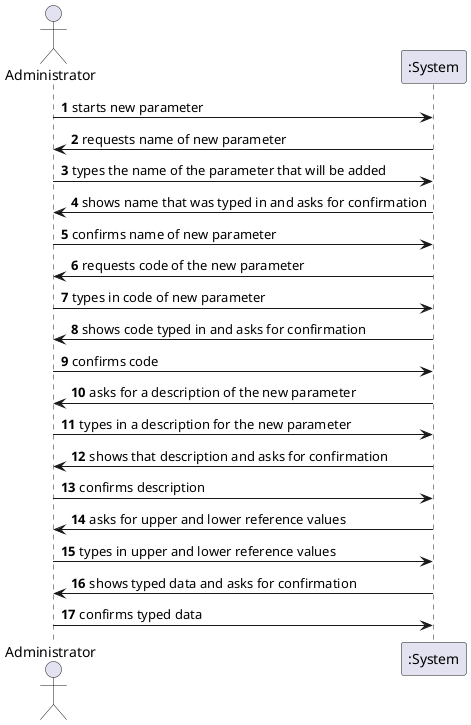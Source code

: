 @startuml

autonumber

actor Administrator

Administrator -> ":System": starts new parameter
":System" -> Administrator: requests name of new parameter
Administrator -> ":System": types the name of the parameter that will be added
":System" -> Administrator: shows name that was typed in and asks for confirmation
Administrator -> ":System": confirms name of new parameter
":System" -> Administrator: requests code of the new parameter
Administrator -> ":System": types in code of new parameter
":System" -> Administrator: shows code typed in and asks for confirmation
Administrator -> ":System": confirms code
":System" -> Administrator: asks for a description of the new parameter
Administrator -> ":System": types in a description for the new parameter
":System" -> Administrator: shows that description and asks for confirmation
Administrator -> ":System": confirms description
":System" -> Administrator: asks for upper and lower reference values
Administrator -> ":System": types in upper and lower reference values
":System" -> Administrator: shows typed data and asks for confirmation
Administrator -> ":System": confirms typed data

@enduml